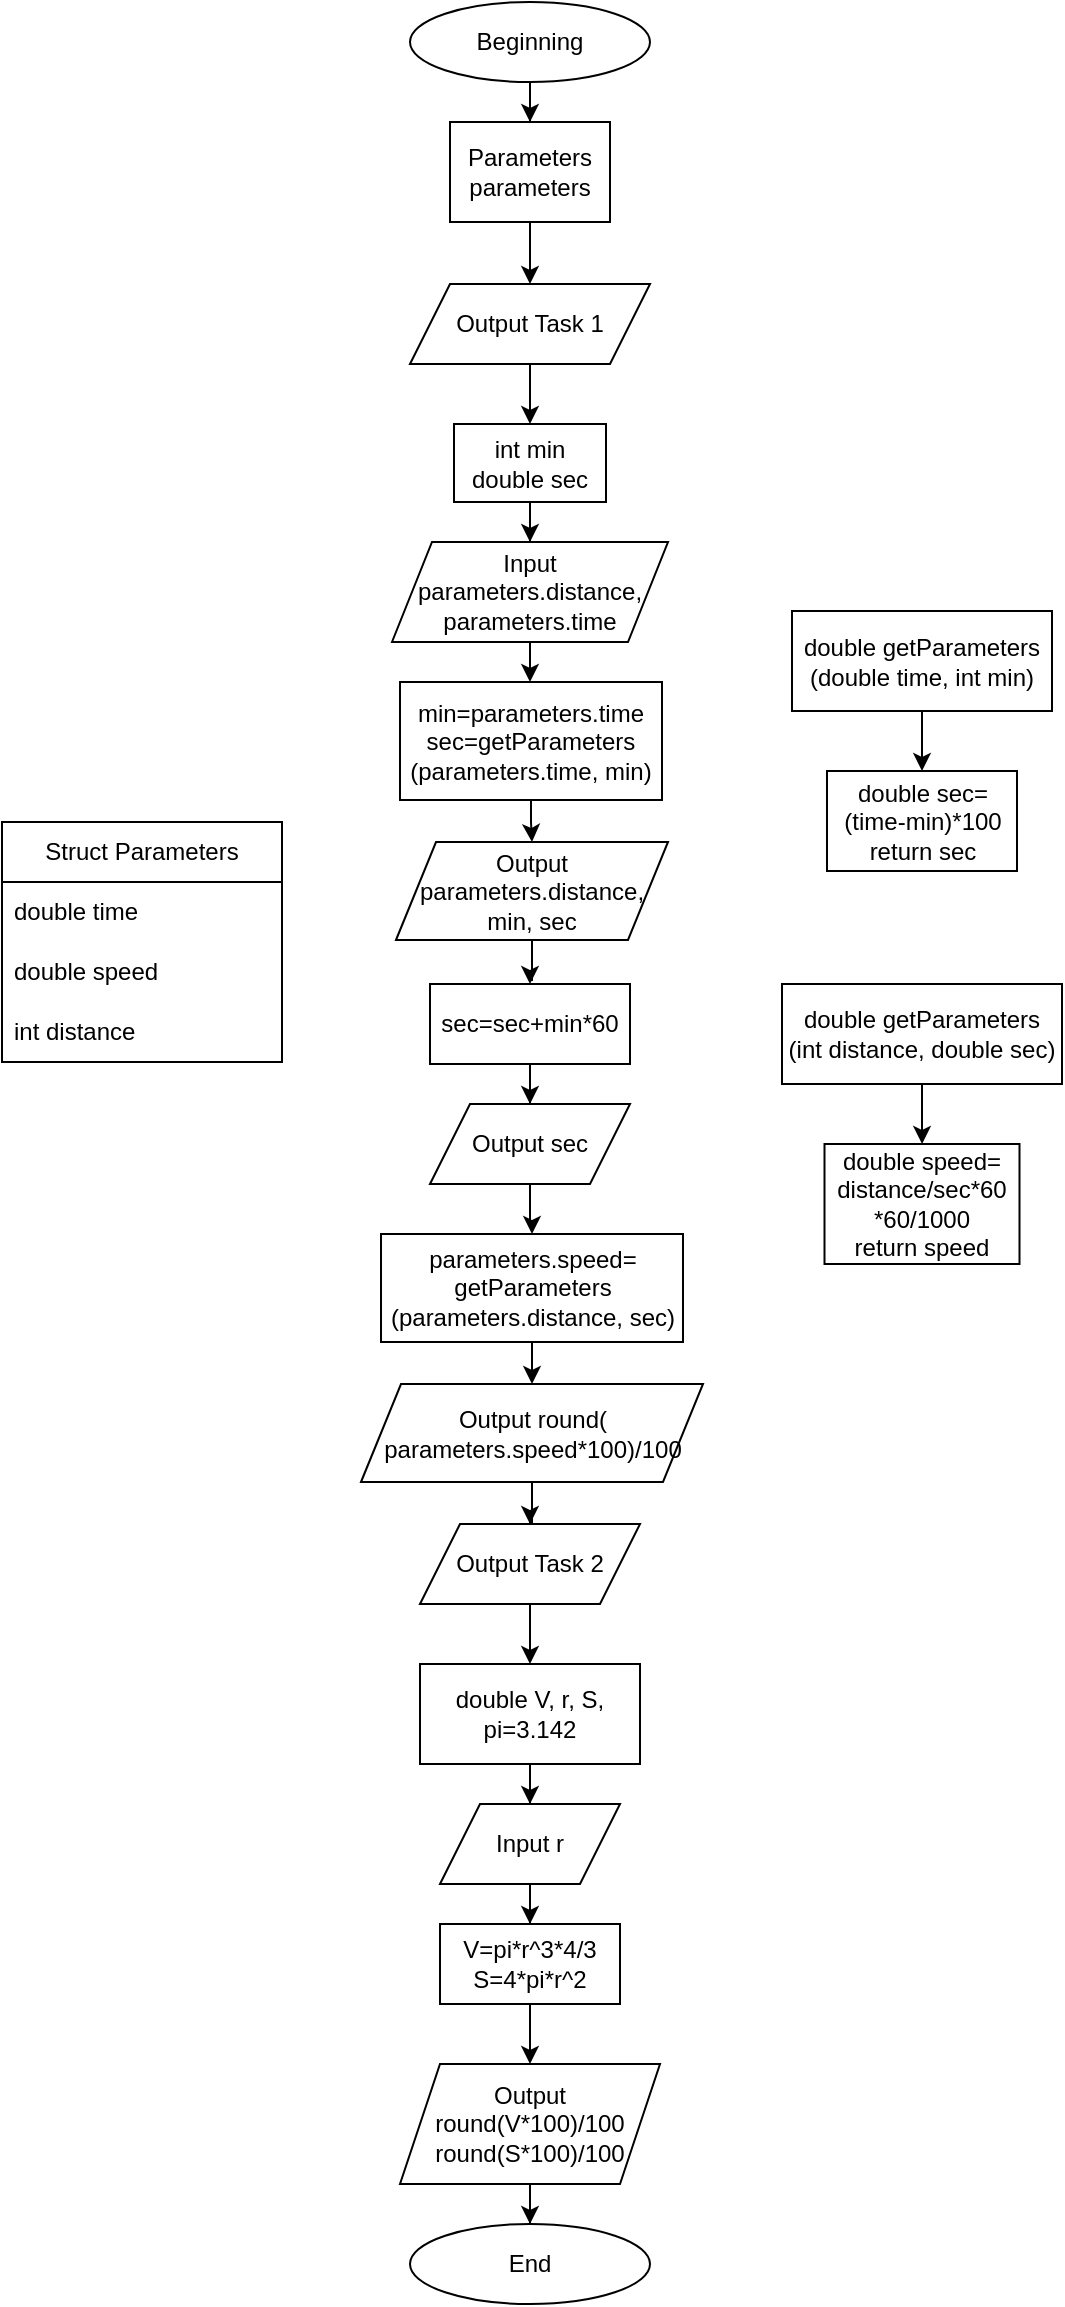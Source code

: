 <mxfile version="22.1.8" type="github">
  <diagram name="Страница — 1" id="gELSFtdft1wvXhsUkOA7">
    <mxGraphModel dx="1400" dy="753" grid="1" gridSize="10" guides="1" tooltips="1" connect="1" arrows="1" fold="1" page="1" pageScale="1" pageWidth="827" pageHeight="1169" math="0" shadow="0">
      <root>
        <mxCell id="0" />
        <mxCell id="1" parent="0" />
        <mxCell id="JfNOckyh3DphQyNZQao9-12" value="" style="edgeStyle=orthogonalEdgeStyle;rounded=0;orthogonalLoop=1;jettySize=auto;html=1;" edge="1" parent="1" source="9fbm3dthz5vz2sUixFHw-1" target="JfNOckyh3DphQyNZQao9-11">
          <mxGeometry relative="1" as="geometry" />
        </mxCell>
        <mxCell id="9fbm3dthz5vz2sUixFHw-1" value="Beginning" style="ellipse;whiteSpace=wrap;html=1;" parent="1" vertex="1">
          <mxGeometry x="354" y="40" width="120" height="40" as="geometry" />
        </mxCell>
        <mxCell id="9fbm3dthz5vz2sUixFHw-5" value="" style="edgeStyle=orthogonalEdgeStyle;rounded=0;orthogonalLoop=1;jettySize=auto;html=1;" parent="1" source="9fbm3dthz5vz2sUixFHw-2" target="9fbm3dthz5vz2sUixFHw-4" edge="1">
          <mxGeometry relative="1" as="geometry" />
        </mxCell>
        <mxCell id="9fbm3dthz5vz2sUixFHw-2" value="Output Task 1" style="shape=parallelogram;perimeter=parallelogramPerimeter;whiteSpace=wrap;html=1;fixedSize=1;" parent="1" vertex="1">
          <mxGeometry x="354" y="181" width="120" height="40" as="geometry" />
        </mxCell>
        <mxCell id="9fbm3dthz5vz2sUixFHw-7" value="" style="edgeStyle=orthogonalEdgeStyle;rounded=0;orthogonalLoop=1;jettySize=auto;html=1;" parent="1" source="9fbm3dthz5vz2sUixFHw-4" target="9fbm3dthz5vz2sUixFHw-6" edge="1">
          <mxGeometry relative="1" as="geometry" />
        </mxCell>
        <mxCell id="9fbm3dthz5vz2sUixFHw-4" value="int min&lt;br&gt;double sec" style="rounded=0;whiteSpace=wrap;html=1;" parent="1" vertex="1">
          <mxGeometry x="376" y="251" width="76" height="39" as="geometry" />
        </mxCell>
        <mxCell id="9fbm3dthz5vz2sUixFHw-9" value="" style="edgeStyle=orthogonalEdgeStyle;rounded=0;orthogonalLoop=1;jettySize=auto;html=1;" parent="1" source="9fbm3dthz5vz2sUixFHw-6" target="9fbm3dthz5vz2sUixFHw-8" edge="1">
          <mxGeometry relative="1" as="geometry" />
        </mxCell>
        <mxCell id="9fbm3dthz5vz2sUixFHw-6" value="Input parameters.distance, &lt;br&gt;parameters.time" style="shape=parallelogram;perimeter=parallelogramPerimeter;whiteSpace=wrap;html=1;fixedSize=1;" parent="1" vertex="1">
          <mxGeometry x="345" y="310" width="138" height="50" as="geometry" />
        </mxCell>
        <mxCell id="9fbm3dthz5vz2sUixFHw-11" value="" style="edgeStyle=orthogonalEdgeStyle;rounded=0;orthogonalLoop=1;jettySize=auto;html=1;" parent="1" source="9fbm3dthz5vz2sUixFHw-8" target="9fbm3dthz5vz2sUixFHw-10" edge="1">
          <mxGeometry relative="1" as="geometry">
            <Array as="points">
              <mxPoint x="415" y="450" />
              <mxPoint x="415" y="450" />
            </Array>
          </mxGeometry>
        </mxCell>
        <mxCell id="9fbm3dthz5vz2sUixFHw-8" value="min=parameters.time&lt;br&gt;sec=getParameters&lt;br&gt;(parameters.time, min)" style="rounded=0;whiteSpace=wrap;html=1;" parent="1" vertex="1">
          <mxGeometry x="349" y="380" width="131" height="59" as="geometry" />
        </mxCell>
        <mxCell id="9fbm3dthz5vz2sUixFHw-13" value="" style="edgeStyle=orthogonalEdgeStyle;rounded=0;orthogonalLoop=1;jettySize=auto;html=1;" parent="1" source="9fbm3dthz5vz2sUixFHw-10" target="9fbm3dthz5vz2sUixFHw-12" edge="1">
          <mxGeometry relative="1" as="geometry" />
        </mxCell>
        <mxCell id="9fbm3dthz5vz2sUixFHw-10" value="Output parameters.distance, &lt;br&gt;min, sec" style="shape=parallelogram;perimeter=parallelogramPerimeter;whiteSpace=wrap;html=1;fixedSize=1;" parent="1" vertex="1">
          <mxGeometry x="347" y="460" width="136" height="49" as="geometry" />
        </mxCell>
        <mxCell id="9fbm3dthz5vz2sUixFHw-15" value="" style="edgeStyle=orthogonalEdgeStyle;rounded=0;orthogonalLoop=1;jettySize=auto;html=1;" parent="1" source="9fbm3dthz5vz2sUixFHw-12" target="9fbm3dthz5vz2sUixFHw-14" edge="1">
          <mxGeometry relative="1" as="geometry" />
        </mxCell>
        <mxCell id="9fbm3dthz5vz2sUixFHw-12" value="sec=sec+min*60" style="rounded=0;whiteSpace=wrap;html=1;" parent="1" vertex="1">
          <mxGeometry x="364" y="531" width="100" height="40" as="geometry" />
        </mxCell>
        <mxCell id="9fbm3dthz5vz2sUixFHw-17" value="" style="edgeStyle=orthogonalEdgeStyle;rounded=0;orthogonalLoop=1;jettySize=auto;html=1;" parent="1" source="9fbm3dthz5vz2sUixFHw-14" target="9fbm3dthz5vz2sUixFHw-16" edge="1">
          <mxGeometry relative="1" as="geometry" />
        </mxCell>
        <mxCell id="9fbm3dthz5vz2sUixFHw-14" value="Output sec" style="shape=parallelogram;perimeter=parallelogramPerimeter;whiteSpace=wrap;html=1;fixedSize=1;" parent="1" vertex="1">
          <mxGeometry x="364" y="591" width="100" height="40" as="geometry" />
        </mxCell>
        <mxCell id="9fbm3dthz5vz2sUixFHw-19" value="" style="edgeStyle=orthogonalEdgeStyle;rounded=0;orthogonalLoop=1;jettySize=auto;html=1;" parent="1" source="9fbm3dthz5vz2sUixFHw-16" target="9fbm3dthz5vz2sUixFHw-18" edge="1">
          <mxGeometry relative="1" as="geometry" />
        </mxCell>
        <mxCell id="9fbm3dthz5vz2sUixFHw-16" value="parameters.speed=&lt;br&gt;getParameters&lt;br&gt;(parameters.distance, sec)" style="rounded=0;whiteSpace=wrap;html=1;" parent="1" vertex="1">
          <mxGeometry x="339.5" y="656" width="151" height="54" as="geometry" />
        </mxCell>
        <mxCell id="9fbm3dthz5vz2sUixFHw-21" value="" style="edgeStyle=orthogonalEdgeStyle;rounded=0;orthogonalLoop=1;jettySize=auto;html=1;" parent="1" source="9fbm3dthz5vz2sUixFHw-18" target="9fbm3dthz5vz2sUixFHw-20" edge="1">
          <mxGeometry relative="1" as="geometry" />
        </mxCell>
        <mxCell id="9fbm3dthz5vz2sUixFHw-18" value="Output round(&lt;br&gt;parameters.speed*100)/100" style="shape=parallelogram;perimeter=parallelogramPerimeter;whiteSpace=wrap;html=1;fixedSize=1;" parent="1" vertex="1">
          <mxGeometry x="329.5" y="731" width="171" height="49" as="geometry" />
        </mxCell>
        <mxCell id="9fbm3dthz5vz2sUixFHw-23" value="" style="edgeStyle=orthogonalEdgeStyle;rounded=0;orthogonalLoop=1;jettySize=auto;html=1;" parent="1" source="9fbm3dthz5vz2sUixFHw-20" target="9fbm3dthz5vz2sUixFHw-22" edge="1">
          <mxGeometry relative="1" as="geometry" />
        </mxCell>
        <mxCell id="9fbm3dthz5vz2sUixFHw-20" value="Output Task 2" style="shape=parallelogram;perimeter=parallelogramPerimeter;whiteSpace=wrap;html=1;fixedSize=1;" parent="1" vertex="1">
          <mxGeometry x="359" y="801" width="110" height="40" as="geometry" />
        </mxCell>
        <mxCell id="9fbm3dthz5vz2sUixFHw-25" value="" style="edgeStyle=orthogonalEdgeStyle;rounded=0;orthogonalLoop=1;jettySize=auto;html=1;" parent="1" source="9fbm3dthz5vz2sUixFHw-22" target="9fbm3dthz5vz2sUixFHw-24" edge="1">
          <mxGeometry relative="1" as="geometry" />
        </mxCell>
        <mxCell id="9fbm3dthz5vz2sUixFHw-22" value="double V, r, S, pi=3.142" style="rounded=0;whiteSpace=wrap;html=1;" parent="1" vertex="1">
          <mxGeometry x="359" y="871" width="110" height="50" as="geometry" />
        </mxCell>
        <mxCell id="9fbm3dthz5vz2sUixFHw-27" value="" style="edgeStyle=orthogonalEdgeStyle;rounded=0;orthogonalLoop=1;jettySize=auto;html=1;" parent="1" source="9fbm3dthz5vz2sUixFHw-24" target="9fbm3dthz5vz2sUixFHw-26" edge="1">
          <mxGeometry relative="1" as="geometry" />
        </mxCell>
        <mxCell id="9fbm3dthz5vz2sUixFHw-24" value="Input r" style="shape=parallelogram;perimeter=parallelogramPerimeter;whiteSpace=wrap;html=1;fixedSize=1;" parent="1" vertex="1">
          <mxGeometry x="369" y="941" width="90" height="40" as="geometry" />
        </mxCell>
        <mxCell id="9fbm3dthz5vz2sUixFHw-29" value="" style="edgeStyle=orthogonalEdgeStyle;rounded=0;orthogonalLoop=1;jettySize=auto;html=1;" parent="1" source="9fbm3dthz5vz2sUixFHw-26" target="9fbm3dthz5vz2sUixFHw-28" edge="1">
          <mxGeometry relative="1" as="geometry" />
        </mxCell>
        <mxCell id="9fbm3dthz5vz2sUixFHw-26" value="V=pi*r^3*4/3&lt;br&gt;S=4*pi*r^2" style="rounded=0;whiteSpace=wrap;html=1;" parent="1" vertex="1">
          <mxGeometry x="369" y="1001" width="90" height="40" as="geometry" />
        </mxCell>
        <mxCell id="9fbm3dthz5vz2sUixFHw-31" value="" style="edgeStyle=orthogonalEdgeStyle;rounded=0;orthogonalLoop=1;jettySize=auto;html=1;" parent="1" source="9fbm3dthz5vz2sUixFHw-28" target="9fbm3dthz5vz2sUixFHw-30" edge="1">
          <mxGeometry relative="1" as="geometry" />
        </mxCell>
        <mxCell id="9fbm3dthz5vz2sUixFHw-28" value="Output round(V*100)/100&lt;br&gt;round(S*100)/100" style="shape=parallelogram;perimeter=parallelogramPerimeter;whiteSpace=wrap;html=1;fixedSize=1;" parent="1" vertex="1">
          <mxGeometry x="349" y="1071" width="130" height="60" as="geometry" />
        </mxCell>
        <mxCell id="9fbm3dthz5vz2sUixFHw-30" value="End" style="ellipse;whiteSpace=wrap;html=1;" parent="1" vertex="1">
          <mxGeometry x="354" y="1151" width="120" height="40" as="geometry" />
        </mxCell>
        <mxCell id="JfNOckyh3DphQyNZQao9-1" value="Struct Parameters" style="swimlane;fontStyle=0;childLayout=stackLayout;horizontal=1;startSize=30;horizontalStack=0;resizeParent=1;resizeParentMax=0;resizeLast=0;collapsible=1;marginBottom=0;whiteSpace=wrap;html=1;" vertex="1" parent="1">
          <mxGeometry x="150" y="450" width="140" height="120" as="geometry" />
        </mxCell>
        <mxCell id="JfNOckyh3DphQyNZQao9-2" value="double time" style="text;strokeColor=none;fillColor=none;align=left;verticalAlign=middle;spacingLeft=4;spacingRight=4;overflow=hidden;points=[[0,0.5],[1,0.5]];portConstraint=eastwest;rotatable=0;whiteSpace=wrap;html=1;" vertex="1" parent="JfNOckyh3DphQyNZQao9-1">
          <mxGeometry y="30" width="140" height="30" as="geometry" />
        </mxCell>
        <mxCell id="JfNOckyh3DphQyNZQao9-3" value="double speed" style="text;strokeColor=none;fillColor=none;align=left;verticalAlign=middle;spacingLeft=4;spacingRight=4;overflow=hidden;points=[[0,0.5],[1,0.5]];portConstraint=eastwest;rotatable=0;whiteSpace=wrap;html=1;" vertex="1" parent="JfNOckyh3DphQyNZQao9-1">
          <mxGeometry y="60" width="140" height="30" as="geometry" />
        </mxCell>
        <mxCell id="JfNOckyh3DphQyNZQao9-4" value="int distance" style="text;strokeColor=none;fillColor=none;align=left;verticalAlign=middle;spacingLeft=4;spacingRight=4;overflow=hidden;points=[[0,0.5],[1,0.5]];portConstraint=eastwest;rotatable=0;whiteSpace=wrap;html=1;" vertex="1" parent="JfNOckyh3DphQyNZQao9-1">
          <mxGeometry y="90" width="140" height="30" as="geometry" />
        </mxCell>
        <mxCell id="JfNOckyh3DphQyNZQao9-7" value="" style="edgeStyle=orthogonalEdgeStyle;rounded=0;orthogonalLoop=1;jettySize=auto;html=1;" edge="1" parent="1" source="JfNOckyh3DphQyNZQao9-5" target="JfNOckyh3DphQyNZQao9-6">
          <mxGeometry relative="1" as="geometry" />
        </mxCell>
        <mxCell id="JfNOckyh3DphQyNZQao9-5" value="double getParameters&lt;br&gt;(double time, int min)" style="rounded=0;whiteSpace=wrap;html=1;" vertex="1" parent="1">
          <mxGeometry x="545" y="344.5" width="130" height="50" as="geometry" />
        </mxCell>
        <mxCell id="JfNOckyh3DphQyNZQao9-6" value="double sec=&lt;br&gt;(time-min)*100&lt;br&gt;return sec" style="rounded=0;whiteSpace=wrap;html=1;" vertex="1" parent="1">
          <mxGeometry x="562.5" y="424.5" width="95" height="50" as="geometry" />
        </mxCell>
        <mxCell id="JfNOckyh3DphQyNZQao9-8" value="" style="edgeStyle=orthogonalEdgeStyle;rounded=0;orthogonalLoop=1;jettySize=auto;html=1;" edge="1" parent="1" source="JfNOckyh3DphQyNZQao9-9" target="JfNOckyh3DphQyNZQao9-10">
          <mxGeometry relative="1" as="geometry" />
        </mxCell>
        <mxCell id="JfNOckyh3DphQyNZQao9-9" value="double getParameters&lt;br&gt;(int distance, double sec)" style="rounded=0;whiteSpace=wrap;html=1;" vertex="1" parent="1">
          <mxGeometry x="540" y="531" width="140" height="50" as="geometry" />
        </mxCell>
        <mxCell id="JfNOckyh3DphQyNZQao9-10" value="double speed=&lt;br&gt;distance/sec*60&lt;br&gt;*60/1000&lt;br&gt;return speed" style="rounded=0;whiteSpace=wrap;html=1;" vertex="1" parent="1">
          <mxGeometry x="561.25" y="611" width="97.5" height="60" as="geometry" />
        </mxCell>
        <mxCell id="JfNOckyh3DphQyNZQao9-11" value="Parameters parameters" style="rounded=0;whiteSpace=wrap;html=1;" vertex="1" parent="1">
          <mxGeometry x="374" y="100" width="80" height="50" as="geometry" />
        </mxCell>
        <mxCell id="JfNOckyh3DphQyNZQao9-14" value="" style="edgeStyle=orthogonalEdgeStyle;rounded=0;orthogonalLoop=1;jettySize=auto;html=1;exitX=0.5;exitY=1;exitDx=0;exitDy=0;entryX=0.5;entryY=0;entryDx=0;entryDy=0;" edge="1" parent="1" source="JfNOckyh3DphQyNZQao9-11" target="9fbm3dthz5vz2sUixFHw-2">
          <mxGeometry relative="1" as="geometry">
            <mxPoint x="424" y="231" as="sourcePoint" />
            <mxPoint x="424" y="261" as="targetPoint" />
          </mxGeometry>
        </mxCell>
      </root>
    </mxGraphModel>
  </diagram>
</mxfile>

